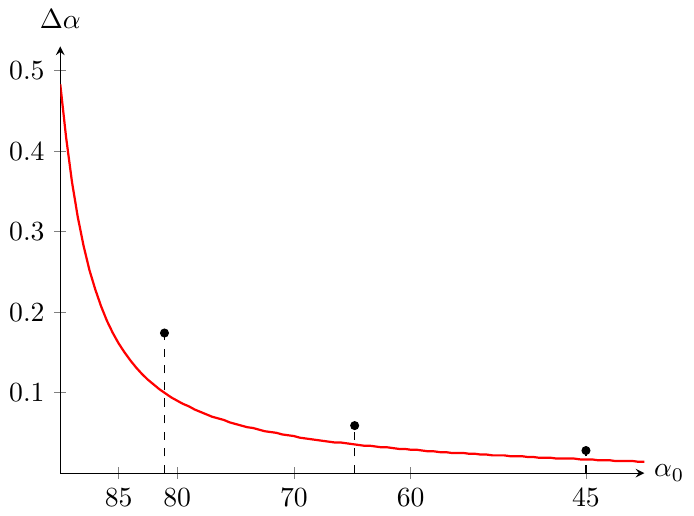 \documentclass{standalone}

\usepackage{pgfplots}
\usepackage{tikz}
\usepackage{xcolor}

%used for drawing n(r)-Area
\definecolor{lGray}{gray}{0.8}
\definecolor{llGray}{gray}{0.9}
\usepgfplotslibrary{fillbetween}

\tikzset{
  ring shading/.code args={from #1 at #2 to #3 at #4}{
    \def\colin{#1}
    \def\radin{#2}
    \def\colout{#3}
    \def\radout{#4}
    \pgfmathsetmacro{\proportion}{\radin/\radout}
    \pgfmathsetmacro{\outer}{.8818cm}
    \pgfmathsetmacro{\inner}{.8818cm*\proportion}
    \pgfmathsetmacro{\innerlow}{\inner-0.01pt}
    \pgfdeclareradialshading{ring}{\pgfpoint{0cm}{0cm}}%
    {
      color(0pt)=(white);
      color(\innerlow)=(white);
      color(\inner)=(#1);
      color(\outer)=(#3)
    }
    \pgfkeysalso{/tikz/shading=ring}
  },
}

\begin{document}

\begin{tikzpicture}
	      \begin{axis} [
    	    axis lines=middle,
          xmin = 0,
          xmax = 50,
          ymin = 0,
          ymax = 0.53,
          xlabel={$\alpha_0$},
          ylabel={$\Delta \alpha$},
          width = 9cm,
          height = 7cm,
          xtick = {5, 10, 20, 30, 45},
          xticklabels = {85, 80, 70, 60, 45},
          every axis x label/.style={
    		    at={(ticklabel* cs:1)},
   		      anchor=west,
		      },
		      every axis y label/.style={
 		        at={(ticklabel* cs:1.02)},
  		      anchor=south,
		      },
	      ]
    
    	    \addplot [mark=none, draw=red, thick] coordinates {
    		    (0.0,0.483)(0.5,0.417)(1.0,0.362)(1.5,0.318)(2.0,0.282)(2.5,0.252)(3.0,0.228)(3.5,0.207)(4.0,0.189)(4.5,0.174)(5.0,0.161)(5.5,0.15)(6.0,0.14)(6.5,0.131)(7.0,0.123)(7.5,0.116)(8.0,0.11)(8.5,0.104)(9.0,0.099)(9.5,0.094)(10.0,0.09)(10.5,0.086)(11.0,0.083)(11.5,0.079)(12.0,0.076)(12.5,0.073)(13.0,0.07)(13.5,0.068)(14.0,0.066)(14.5,0.063)(15.0,0.061)(15.5,0.059)(16.0,0.057)(16.5,0.056)(17.0,0.054)(17.5,0.052)(18.0,0.051)(18.5,0.05)(19.0,0.048)(19.5,0.047)(20.0,0.046)(20.5,0.044)(21.0,0.043)(21.5,0.042)(22.0,0.041)(22.5,0.04)(23.0,0.039)(23.5,0.038)(24.0,0.038)(24.5,0.037)(25.0,0.036)(25.5,0.035)(26.0,0.034)(26.5,0.034)(27.0,0.033)(27.5,0.032)(28.0,0.032)(28.5,0.031)(29.0,0.03)(29.5,0.03)(30.0,0.029)(30.5,0.029)(31.0,0.028)(31.5,0.027)(32.0,0.027)(32.5,0.026)(33.0,0.026)(33.5,0.025)(34.0,0.025)(34.5,0.025)(35.0,0.024)(35.5,0.024)(36.0,0.023)(36.5,0.023)(37.0,0.022)(37.5,0.022)(38.0,0.022)(38.5,0.021)(39.0,0.021)(39.5,0.021)(40.0,0.02)(40.5,0.02)(41.0,0.019)(41.5,0.019)(42.0,0.019)(42.5,0.018)(43.0,0.018)(43.5,0.018)(44.0,0.018)(44.5,0.017)(45.0,0.017)(45.5,0.017)(46.0,0.016)(46.5,0.016)(47.0,0.016)(47.5,0.015)(48.0,0.015)(48.5,0.015)(49.0,0.015)(49.5,0.014)(50.0,0.014)
    	    };
          \draw [dashed] (axis cs:8.92,0) -- (axis cs:8.92,0.174);
          \draw [fill=black] (axis cs:8.92,0.174) circle [radius=0.5mm];
          \draw [dashed] (axis cs:25.2,0) -- (axis cs:25.2,0.059);
          \draw [fill=black] (axis cs:25.2,0.059) circle [radius=0.5mm];
          \draw [dashed] (axis cs:45,0) -- (axis cs:45,0.028);
          \draw [fill=black] (axis cs:45,0.028) circle [radius=0.5mm];
	      \end{axis}
    
      \end{tikzpicture}  
\end{document}